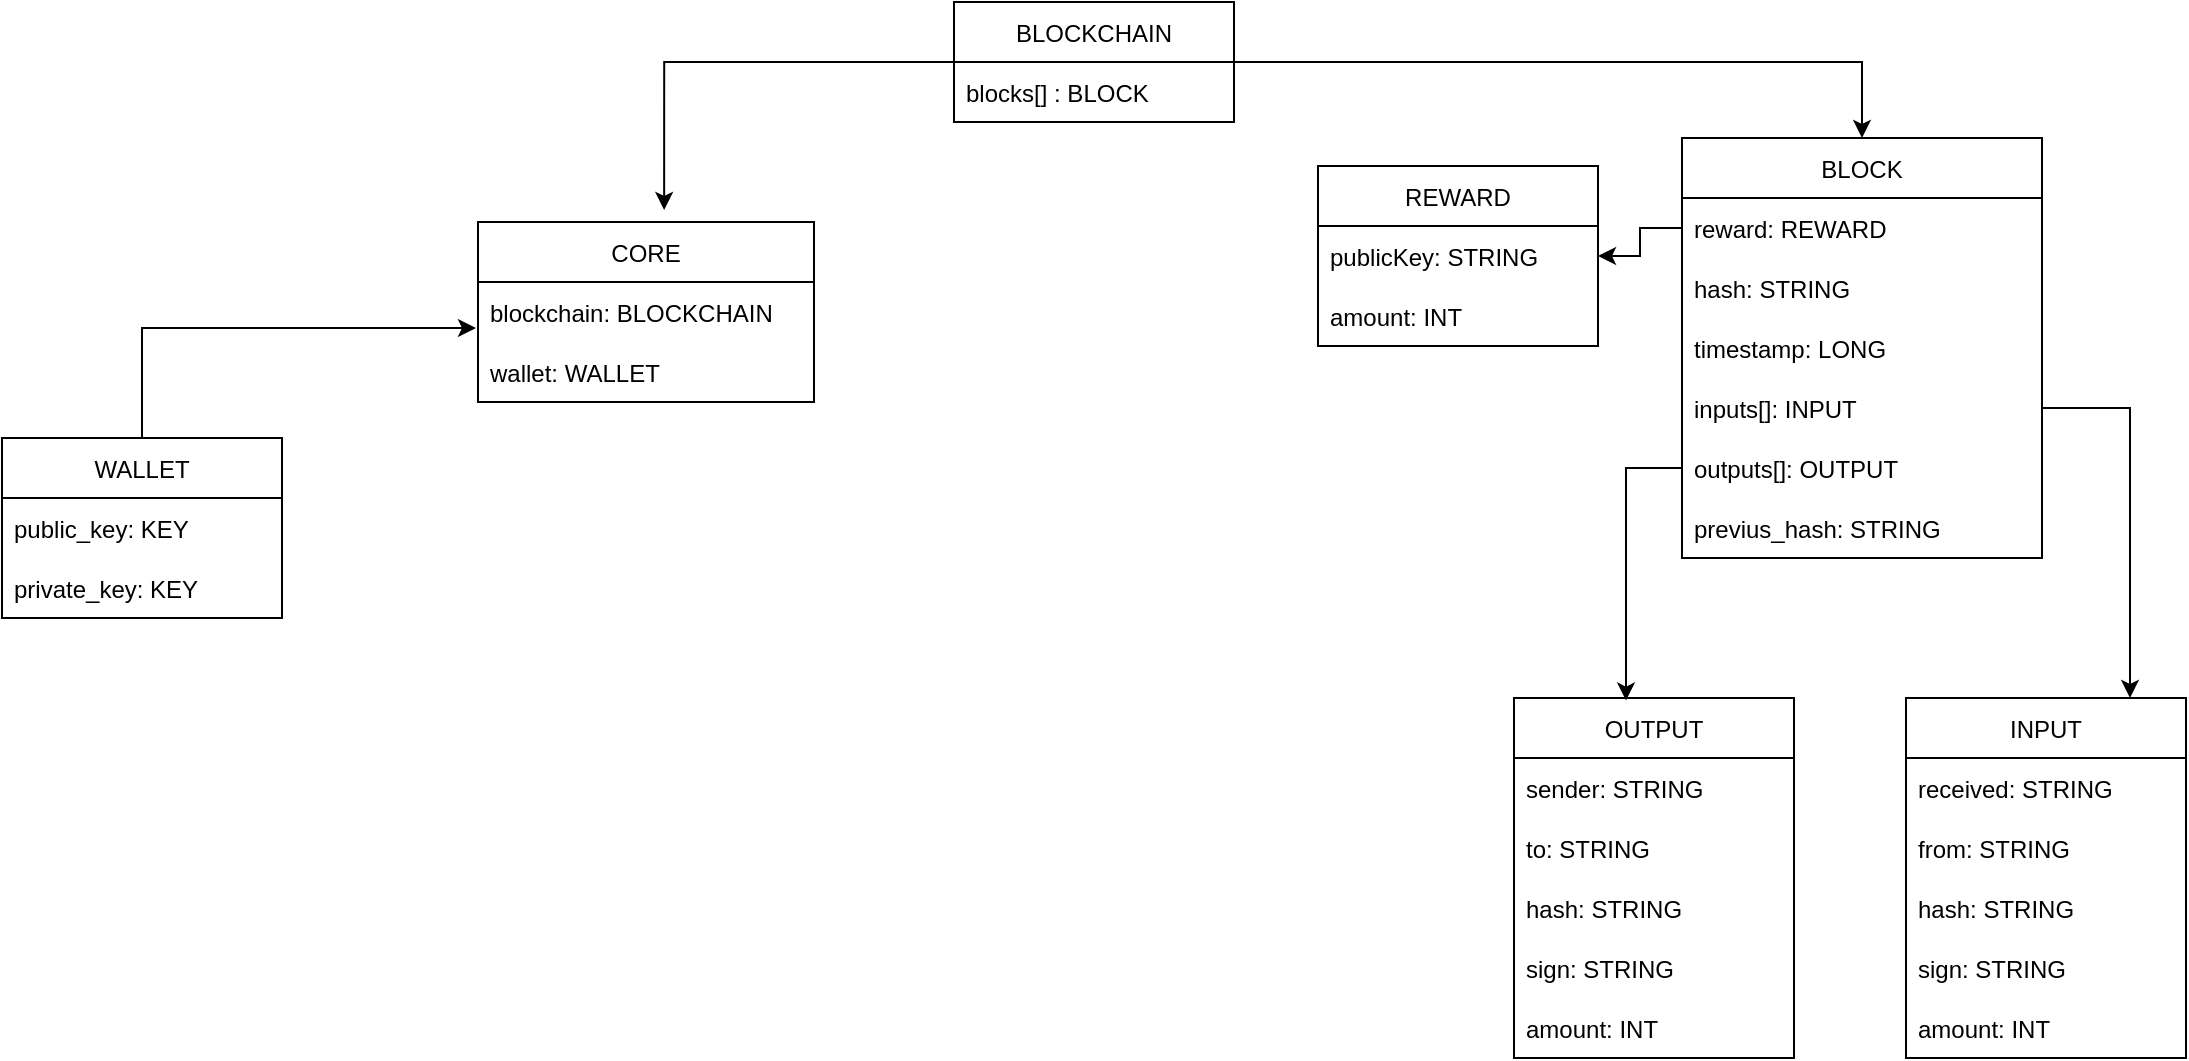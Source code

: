 <mxfile>
    <diagram id="W5becWD3PUizKSpLovLV" name="Pagina-1">
        <mxGraphModel dx="1118" dy="534" grid="1" gridSize="14" guides="1" tooltips="1" connect="1" arrows="1" fold="1" page="1" pageScale="1" pageWidth="1200" pageHeight="1600" math="0" shadow="0">
            <root>
                <mxCell id="0"/>
                <mxCell id="1" parent="0"/>
                <mxCell id="qwc8k016OjTiB0bhJjBL-48" style="edgeStyle=orthogonalEdgeStyle;rounded=0;orthogonalLoop=1;jettySize=auto;html=1;" parent="1" source="qwc8k016OjTiB0bhJjBL-1" target="qwc8k016OjTiB0bhJjBL-6" edge="1">
                    <mxGeometry relative="1" as="geometry"/>
                </mxCell>
                <mxCell id="qwc8k016OjTiB0bhJjBL-61" style="edgeStyle=orthogonalEdgeStyle;rounded=0;orthogonalLoop=1;jettySize=auto;html=1;entryX=0.554;entryY=-0.067;entryDx=0;entryDy=0;entryPerimeter=0;" parent="1" source="qwc8k016OjTiB0bhJjBL-1" target="qwc8k016OjTiB0bhJjBL-54" edge="1">
                    <mxGeometry relative="1" as="geometry"/>
                </mxCell>
                <mxCell id="qwc8k016OjTiB0bhJjBL-1" value="BLOCKCHAIN" style="swimlane;fontStyle=0;childLayout=stackLayout;horizontal=1;startSize=30;horizontalStack=0;resizeParent=1;resizeParentMax=0;resizeLast=0;collapsible=1;marginBottom=0;" parent="1" vertex="1">
                    <mxGeometry x="560" y="30" width="140" height="60" as="geometry"/>
                </mxCell>
                <mxCell id="qwc8k016OjTiB0bhJjBL-2" value="blocks[] : BLOCK" style="text;strokeColor=none;fillColor=none;align=left;verticalAlign=middle;spacingLeft=4;spacingRight=4;overflow=hidden;points=[[0,0.5],[1,0.5]];portConstraint=eastwest;rotatable=0;" parent="qwc8k016OjTiB0bhJjBL-1" vertex="1">
                    <mxGeometry y="30" width="140" height="30" as="geometry"/>
                </mxCell>
                <mxCell id="qwc8k016OjTiB0bhJjBL-6" value="BLOCK" style="swimlane;fontStyle=0;childLayout=stackLayout;horizontal=1;startSize=30;horizontalStack=0;resizeParent=1;resizeParentMax=0;resizeLast=0;collapsible=1;marginBottom=0;" parent="1" vertex="1">
                    <mxGeometry x="924" y="98" width="180" height="210" as="geometry"/>
                </mxCell>
                <mxCell id="qwc8k016OjTiB0bhJjBL-7" value="reward: REWARD" style="text;strokeColor=none;fillColor=none;align=left;verticalAlign=middle;spacingLeft=4;spacingRight=4;overflow=hidden;points=[[0,0.5],[1,0.5]];portConstraint=eastwest;rotatable=0;" parent="qwc8k016OjTiB0bhJjBL-6" vertex="1">
                    <mxGeometry y="30" width="180" height="30" as="geometry"/>
                </mxCell>
                <mxCell id="qwc8k016OjTiB0bhJjBL-8" value="hash: STRING" style="text;strokeColor=none;fillColor=none;align=left;verticalAlign=middle;spacingLeft=4;spacingRight=4;overflow=hidden;points=[[0,0.5],[1,0.5]];portConstraint=eastwest;rotatable=0;" parent="qwc8k016OjTiB0bhJjBL-6" vertex="1">
                    <mxGeometry y="60" width="180" height="30" as="geometry"/>
                </mxCell>
                <mxCell id="qwc8k016OjTiB0bhJjBL-9" value="timestamp: LONG" style="text;strokeColor=none;fillColor=none;align=left;verticalAlign=middle;spacingLeft=4;spacingRight=4;overflow=hidden;points=[[0,0.5],[1,0.5]];portConstraint=eastwest;rotatable=0;" parent="qwc8k016OjTiB0bhJjBL-6" vertex="1">
                    <mxGeometry y="90" width="180" height="30" as="geometry"/>
                </mxCell>
                <mxCell id="qwc8k016OjTiB0bhJjBL-10" value="inputs[]: INPUT" style="text;strokeColor=none;fillColor=none;align=left;verticalAlign=middle;spacingLeft=4;spacingRight=4;overflow=hidden;points=[[0,0.5],[1,0.5]];portConstraint=eastwest;rotatable=0;" parent="qwc8k016OjTiB0bhJjBL-6" vertex="1">
                    <mxGeometry y="120" width="180" height="30" as="geometry"/>
                </mxCell>
                <mxCell id="qwc8k016OjTiB0bhJjBL-11" value="outputs[]: OUTPUT" style="text;strokeColor=none;fillColor=none;align=left;verticalAlign=middle;spacingLeft=4;spacingRight=4;overflow=hidden;points=[[0,0.5],[1,0.5]];portConstraint=eastwest;rotatable=0;" parent="qwc8k016OjTiB0bhJjBL-6" vertex="1">
                    <mxGeometry y="150" width="180" height="30" as="geometry"/>
                </mxCell>
                <mxCell id="qwc8k016OjTiB0bhJjBL-12" value="previus_hash: STRING" style="text;strokeColor=none;fillColor=none;align=left;verticalAlign=middle;spacingLeft=4;spacingRight=4;overflow=hidden;points=[[0,0.5],[1,0.5]];portConstraint=eastwest;rotatable=0;" parent="qwc8k016OjTiB0bhJjBL-6" vertex="1">
                    <mxGeometry y="180" width="180" height="30" as="geometry"/>
                </mxCell>
                <mxCell id="qwc8k016OjTiB0bhJjBL-14" value="REWARD" style="swimlane;fontStyle=0;childLayout=stackLayout;horizontal=1;startSize=30;horizontalStack=0;resizeParent=1;resizeParentMax=0;resizeLast=0;collapsible=1;marginBottom=0;" parent="1" vertex="1">
                    <mxGeometry x="742" y="112" width="140" height="90" as="geometry"/>
                </mxCell>
                <mxCell id="qwc8k016OjTiB0bhJjBL-15" value="publicKey: STRING" style="text;strokeColor=none;fillColor=none;align=left;verticalAlign=middle;spacingLeft=4;spacingRight=4;overflow=hidden;points=[[0,0.5],[1,0.5]];portConstraint=eastwest;rotatable=0;" parent="qwc8k016OjTiB0bhJjBL-14" vertex="1">
                    <mxGeometry y="30" width="140" height="30" as="geometry"/>
                </mxCell>
                <mxCell id="2" value="amount: INT" style="text;strokeColor=none;fillColor=none;align=left;verticalAlign=middle;spacingLeft=4;spacingRight=4;overflow=hidden;points=[[0,0.5],[1,0.5]];portConstraint=eastwest;rotatable=0;" vertex="1" parent="qwc8k016OjTiB0bhJjBL-14">
                    <mxGeometry y="60" width="140" height="30" as="geometry"/>
                </mxCell>
                <mxCell id="qwc8k016OjTiB0bhJjBL-26" value="INPUT" style="swimlane;fontStyle=0;childLayout=stackLayout;horizontal=1;startSize=30;horizontalStack=0;resizeParent=1;resizeParentMax=0;resizeLast=0;collapsible=1;marginBottom=0;" parent="1" vertex="1">
                    <mxGeometry x="1036" y="378" width="140" height="180" as="geometry"/>
                </mxCell>
                <mxCell id="qwc8k016OjTiB0bhJjBL-27" value="received: STRING" style="text;strokeColor=none;fillColor=none;align=left;verticalAlign=middle;spacingLeft=4;spacingRight=4;overflow=hidden;points=[[0,0.5],[1,0.5]];portConstraint=eastwest;rotatable=0;" parent="qwc8k016OjTiB0bhJjBL-26" vertex="1">
                    <mxGeometry y="30" width="140" height="30" as="geometry"/>
                </mxCell>
                <mxCell id="qwc8k016OjTiB0bhJjBL-28" value="from: STRING" style="text;strokeColor=none;fillColor=none;align=left;verticalAlign=middle;spacingLeft=4;spacingRight=4;overflow=hidden;points=[[0,0.5],[1,0.5]];portConstraint=eastwest;rotatable=0;" parent="qwc8k016OjTiB0bhJjBL-26" vertex="1">
                    <mxGeometry y="60" width="140" height="30" as="geometry"/>
                </mxCell>
                <mxCell id="qwc8k016OjTiB0bhJjBL-29" value="hash: STRING" style="text;strokeColor=none;fillColor=none;align=left;verticalAlign=middle;spacingLeft=4;spacingRight=4;overflow=hidden;points=[[0,0.5],[1,0.5]];portConstraint=eastwest;rotatable=0;" parent="qwc8k016OjTiB0bhJjBL-26" vertex="1">
                    <mxGeometry y="90" width="140" height="30" as="geometry"/>
                </mxCell>
                <mxCell id="qwc8k016OjTiB0bhJjBL-34" value="sign: STRING" style="text;strokeColor=none;fillColor=none;align=left;verticalAlign=middle;spacingLeft=4;spacingRight=4;overflow=hidden;points=[[0,0.5],[1,0.5]];portConstraint=eastwest;rotatable=0;" parent="qwc8k016OjTiB0bhJjBL-26" vertex="1">
                    <mxGeometry y="120" width="140" height="30" as="geometry"/>
                </mxCell>
                <mxCell id="JAilVoLRGaCYkKMMmL5p-2" value="amount: INT" style="text;strokeColor=none;fillColor=none;align=left;verticalAlign=middle;spacingLeft=4;spacingRight=4;overflow=hidden;points=[[0,0.5],[1,0.5]];portConstraint=eastwest;rotatable=0;" parent="qwc8k016OjTiB0bhJjBL-26" vertex="1">
                    <mxGeometry y="150" width="140" height="30" as="geometry"/>
                </mxCell>
                <mxCell id="qwc8k016OjTiB0bhJjBL-35" value="OUTPUT" style="swimlane;fontStyle=0;childLayout=stackLayout;horizontal=1;startSize=30;horizontalStack=0;resizeParent=1;resizeParentMax=0;resizeLast=0;collapsible=1;marginBottom=0;" parent="1" vertex="1">
                    <mxGeometry x="840" y="378" width="140" height="180" as="geometry"/>
                </mxCell>
                <mxCell id="qwc8k016OjTiB0bhJjBL-36" value="sender: STRING" style="text;strokeColor=none;fillColor=none;align=left;verticalAlign=middle;spacingLeft=4;spacingRight=4;overflow=hidden;points=[[0,0.5],[1,0.5]];portConstraint=eastwest;rotatable=0;" parent="qwc8k016OjTiB0bhJjBL-35" vertex="1">
                    <mxGeometry y="30" width="140" height="30" as="geometry"/>
                </mxCell>
                <mxCell id="qwc8k016OjTiB0bhJjBL-37" value="to: STRING" style="text;strokeColor=none;fillColor=none;align=left;verticalAlign=middle;spacingLeft=4;spacingRight=4;overflow=hidden;points=[[0,0.5],[1,0.5]];portConstraint=eastwest;rotatable=0;" parent="qwc8k016OjTiB0bhJjBL-35" vertex="1">
                    <mxGeometry y="60" width="140" height="30" as="geometry"/>
                </mxCell>
                <mxCell id="qwc8k016OjTiB0bhJjBL-38" value="hash: STRING" style="text;strokeColor=none;fillColor=none;align=left;verticalAlign=middle;spacingLeft=4;spacingRight=4;overflow=hidden;points=[[0,0.5],[1,0.5]];portConstraint=eastwest;rotatable=0;" parent="qwc8k016OjTiB0bhJjBL-35" vertex="1">
                    <mxGeometry y="90" width="140" height="30" as="geometry"/>
                </mxCell>
                <mxCell id="qwc8k016OjTiB0bhJjBL-39" value="sign: STRING" style="text;strokeColor=none;fillColor=none;align=left;verticalAlign=middle;spacingLeft=4;spacingRight=4;overflow=hidden;points=[[0,0.5],[1,0.5]];portConstraint=eastwest;rotatable=0;" parent="qwc8k016OjTiB0bhJjBL-35" vertex="1">
                    <mxGeometry y="120" width="140" height="30" as="geometry"/>
                </mxCell>
                <mxCell id="JAilVoLRGaCYkKMMmL5p-1" value="amount: INT" style="text;strokeColor=none;fillColor=none;align=left;verticalAlign=middle;spacingLeft=4;spacingRight=4;overflow=hidden;points=[[0,0.5],[1,0.5]];portConstraint=eastwest;rotatable=0;" parent="qwc8k016OjTiB0bhJjBL-35" vertex="1">
                    <mxGeometry y="150" width="140" height="30" as="geometry"/>
                </mxCell>
                <mxCell id="qwc8k016OjTiB0bhJjBL-50" style="edgeStyle=orthogonalEdgeStyle;rounded=0;orthogonalLoop=1;jettySize=auto;html=1;entryX=0.4;entryY=0.007;entryDx=0;entryDy=0;entryPerimeter=0;" parent="1" source="qwc8k016OjTiB0bhJjBL-11" target="qwc8k016OjTiB0bhJjBL-35" edge="1">
                    <mxGeometry relative="1" as="geometry"/>
                </mxCell>
                <mxCell id="qwc8k016OjTiB0bhJjBL-51" style="edgeStyle=orthogonalEdgeStyle;rounded=0;orthogonalLoop=1;jettySize=auto;html=1;entryX=0.8;entryY=0;entryDx=0;entryDy=0;entryPerimeter=0;" parent="1" source="qwc8k016OjTiB0bhJjBL-10" target="qwc8k016OjTiB0bhJjBL-26" edge="1">
                    <mxGeometry relative="1" as="geometry"/>
                </mxCell>
                <mxCell id="qwc8k016OjTiB0bhJjBL-52" style="edgeStyle=orthogonalEdgeStyle;rounded=0;orthogonalLoop=1;jettySize=auto;html=1;entryX=1;entryY=0.5;entryDx=0;entryDy=0;" parent="1" source="qwc8k016OjTiB0bhJjBL-7" target="qwc8k016OjTiB0bhJjBL-15" edge="1">
                    <mxGeometry relative="1" as="geometry"/>
                </mxCell>
                <mxCell id="qwc8k016OjTiB0bhJjBL-54" value="CORE" style="swimlane;fontStyle=0;childLayout=stackLayout;horizontal=1;startSize=30;horizontalStack=0;resizeParent=1;resizeParentMax=0;resizeLast=0;collapsible=1;marginBottom=0;" parent="1" vertex="1">
                    <mxGeometry x="322" y="140" width="168" height="90" as="geometry"/>
                </mxCell>
                <mxCell id="qwc8k016OjTiB0bhJjBL-55" value="blockchain: BLOCKCHAIN" style="text;strokeColor=none;fillColor=none;align=left;verticalAlign=middle;spacingLeft=4;spacingRight=4;overflow=hidden;points=[[0,0.5],[1,0.5]];portConstraint=eastwest;rotatable=0;" parent="qwc8k016OjTiB0bhJjBL-54" vertex="1">
                    <mxGeometry y="30" width="168" height="30" as="geometry"/>
                </mxCell>
                <mxCell id="qwc8k016OjTiB0bhJjBL-62" value="wallet: WALLET" style="text;strokeColor=none;fillColor=none;align=left;verticalAlign=middle;spacingLeft=4;spacingRight=4;overflow=hidden;points=[[0,0.5],[1,0.5]];portConstraint=eastwest;rotatable=0;" parent="qwc8k016OjTiB0bhJjBL-54" vertex="1">
                    <mxGeometry y="60" width="168" height="30" as="geometry"/>
                </mxCell>
                <mxCell id="qwc8k016OjTiB0bhJjBL-67" style="edgeStyle=orthogonalEdgeStyle;rounded=0;orthogonalLoop=1;jettySize=auto;html=1;entryX=-0.006;entryY=0.767;entryDx=0;entryDy=0;entryPerimeter=0;" parent="1" source="qwc8k016OjTiB0bhJjBL-63" target="qwc8k016OjTiB0bhJjBL-55" edge="1">
                    <mxGeometry relative="1" as="geometry"/>
                </mxCell>
                <mxCell id="qwc8k016OjTiB0bhJjBL-63" value="WALLET" style="swimlane;fontStyle=0;childLayout=stackLayout;horizontal=1;startSize=30;horizontalStack=0;resizeParent=1;resizeParentMax=0;resizeLast=0;collapsible=1;marginBottom=0;" parent="1" vertex="1">
                    <mxGeometry x="84" y="248" width="140" height="90" as="geometry"/>
                </mxCell>
                <mxCell id="qwc8k016OjTiB0bhJjBL-64" value="public_key: KEY" style="text;strokeColor=none;fillColor=none;align=left;verticalAlign=middle;spacingLeft=4;spacingRight=4;overflow=hidden;points=[[0,0.5],[1,0.5]];portConstraint=eastwest;rotatable=0;" parent="qwc8k016OjTiB0bhJjBL-63" vertex="1">
                    <mxGeometry y="30" width="140" height="30" as="geometry"/>
                </mxCell>
                <mxCell id="qwc8k016OjTiB0bhJjBL-65" value="private_key: KEY" style="text;strokeColor=none;fillColor=none;align=left;verticalAlign=middle;spacingLeft=4;spacingRight=4;overflow=hidden;points=[[0,0.5],[1,0.5]];portConstraint=eastwest;rotatable=0;" parent="qwc8k016OjTiB0bhJjBL-63" vertex="1">
                    <mxGeometry y="60" width="140" height="30" as="geometry"/>
                </mxCell>
            </root>
        </mxGraphModel>
    </diagram>
</mxfile>